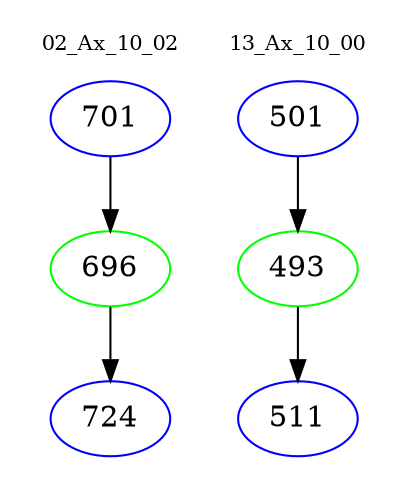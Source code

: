 digraph{
subgraph cluster_0 {
color = white
label = "02_Ax_10_02";
fontsize=10;
T0_701 [label="701", color="blue"]
T0_701 -> T0_696 [color="black"]
T0_696 [label="696", color="green"]
T0_696 -> T0_724 [color="black"]
T0_724 [label="724", color="blue"]
}
subgraph cluster_1 {
color = white
label = "13_Ax_10_00";
fontsize=10;
T1_501 [label="501", color="blue"]
T1_501 -> T1_493 [color="black"]
T1_493 [label="493", color="green"]
T1_493 -> T1_511 [color="black"]
T1_511 [label="511", color="blue"]
}
}
